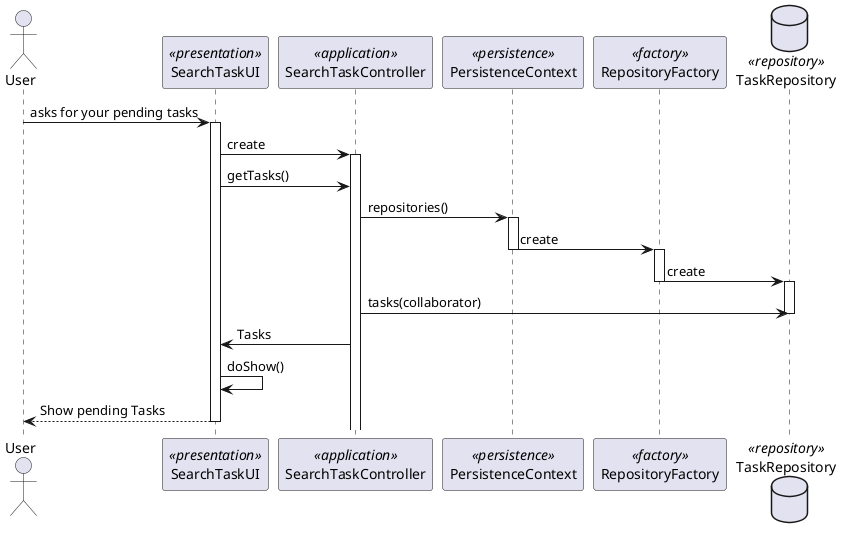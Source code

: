 @startuml


actor User as Actor
participant SearchTaskUI as UI <<presentation>>
participant SearchTaskController as Controller <<application>>
participant PersistenceContext as PersistenceContext <<persistence>>
participant RepositoryFactory as RepositoryFactory <<factory>>
database TaskRepository as TaskRepository <<repository>>

Actor -> UI : asks for your pending tasks
activate UI
UI -> Controller : create
activate Controller


UI -> Controller : getTasks()


Controller -> PersistenceContext : repositories()
activate PersistenceContext
PersistenceContext -> RepositoryFactory : create
deactivate PersistenceContext
activate RepositoryFactory
RepositoryFactory -> TaskRepository : create
deactivate RepositoryFactory

activate TaskRepository

Controller -> TaskRepository : tasks(collaborator)
deactivate TaskRepository
Controller -> UI: Tasks


UI -> UI : doShow()

UI --> Actor: Show pending Tasks
deactivate UI
@enduml